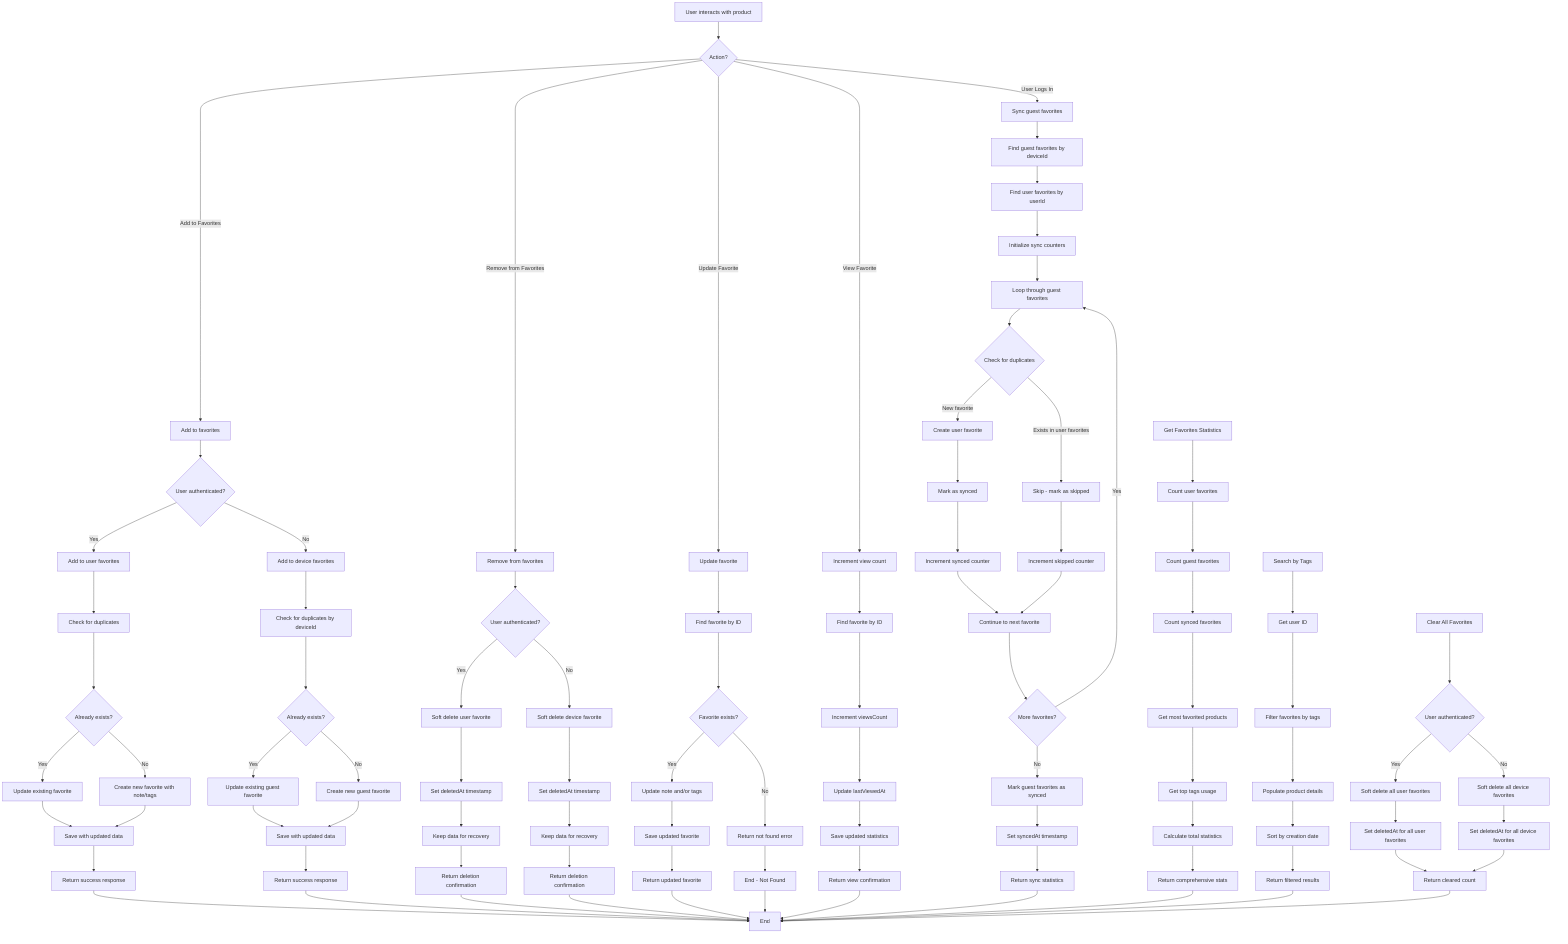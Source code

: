 %% Advanced Favorites Management & Sync Flow
%% View at https://mermaid.live
flowchart TD
  A[User interacts with product] --> B{Action?}
  B -->|Add to Favorites| C[Add to favorites]
  B -->|Remove from Favorites| D[Remove from favorites]
  B -->|Update Favorite| E[Update favorite]
  B -->|User Logs In| F[Sync guest favorites]
  B -->|View Favorite| G[Increment view count]
  
  %% Add to Favorites Flow
  C --> C1{User authenticated?}
  C1 -->|Yes| C2[Add to user favorites]
  C1 -->|No| C3[Add to device favorites]
  
  C2 --> C4[Check for duplicates]
  C4 --> C5{Already exists?}
  C5 -->|Yes| C6[Update existing favorite]
  C5 -->|No| C7[Create new favorite with note/tags]
  C6 --> C8[Save with updated data]
  C7 --> C8
  C8 --> C9[Return success response]
  
  C3 --> C10[Check for duplicates by deviceId]
  C10 --> C11{Already exists?}
  C11 -->|Yes| C12[Update existing guest favorite]
  C11 -->|No| C13[Create new guest favorite]
  C12 --> C14[Save with updated data]
  C13 --> C14
  C14 --> C15[Return success response]
  
  %% Remove from Favorites Flow
  D --> D1{User authenticated?}
  D1 -->|Yes| D2[Soft delete user favorite]
  D1 -->|No| D3[Soft delete device favorite]
  
  D2 --> D4[Set deletedAt timestamp]
  D4 --> D5[Keep data for recovery]
  D5 --> D6[Return deletion confirmation]
  
  D3 --> D7[Set deletedAt timestamp]
  D7 --> D8[Keep data for recovery]
  D8 --> D9[Return deletion confirmation]
  
  %% Update Favorite Flow
  E --> E1[Find favorite by ID]
  E1 --> E2{Favorite exists?}
  E2 -->|Yes| E3[Update note and/or tags]
  E2 -->|No| E4[Return not found error]
  E3 --> E5[Save updated favorite]
  E5 --> E6[Return updated favorite]
  E4 --> E7[End - Not Found]
  
  %% View Favorite Flow
  G --> G1[Find favorite by ID]
  G1 --> G2[Increment viewsCount]
  G2 --> G3[Update lastViewedAt]
  G3 --> G4[Save updated statistics]
  G4 --> G5[Return view confirmation]
  
  %% Sync Guest to User Flow
  F --> F1[Find guest favorites by deviceId]
  F1 --> F2[Find user favorites by userId]
  F2 --> F3[Initialize sync counters]
  F3 --> F4[Loop through guest favorites]
  F4 --> F5{Check for duplicates}
  F5 -->|Exists in user favorites| F6[Skip - mark as skipped]
  F5 -->|New favorite| F7[Create user favorite]
  F7 --> F8[Mark as synced]
  F8 --> F9[Increment synced counter]
  F6 --> F10[Increment skipped counter]
  F9 --> F11[Continue to next favorite]
  F10 --> F11
  F11 --> F12{More favorites?}
  F12 -->|Yes| F4
  F12 -->|No| F13[Mark guest favorites as synced]
  F13 --> F14[Set syncedAt timestamp]
  F14 --> F15[Return sync statistics]
  
  %% Analytics and Statistics
  H[Get Favorites Statistics] --> H1[Count user favorites]
  H1 --> H2[Count guest favorites]
  H2 --> H3[Count synced favorites]
  H3 --> H4[Get most favorited products]
  H4 --> H5[Get top tags usage]
  H5 --> H6[Calculate total statistics]
  H6 --> H7[Return comprehensive stats]
  
  %% Search by Tags
  I[Search by Tags] --> I1[Get user ID]
  I1 --> I2[Filter favorites by tags]
  I2 --> I3[Populate product details]
  I3 --> I4[Sort by creation date]
  I4 --> I5[Return filtered results]
  
  %% Clear All Favorites
  J[Clear All Favorites] --> J1{User authenticated?}
  J1 -->|Yes| J2[Soft delete all user favorites]
  J1 -->|No| J3[Soft delete all device favorites]
  J2 --> J4[Set deletedAt for all user favorites]
  J3 --> J5[Set deletedAt for all device favorites]
  J4 --> J6[Return cleared count]
  J5 --> J6
  
  %% End points
  C9 --> Z[End]
  C15 --> Z
  D6 --> Z
  D9 --> Z
  E6 --> Z
  E7 --> Z
  G5 --> Z
  F15 --> Z
  H7 --> Z
  I5 --> Z
  J6 --> Z